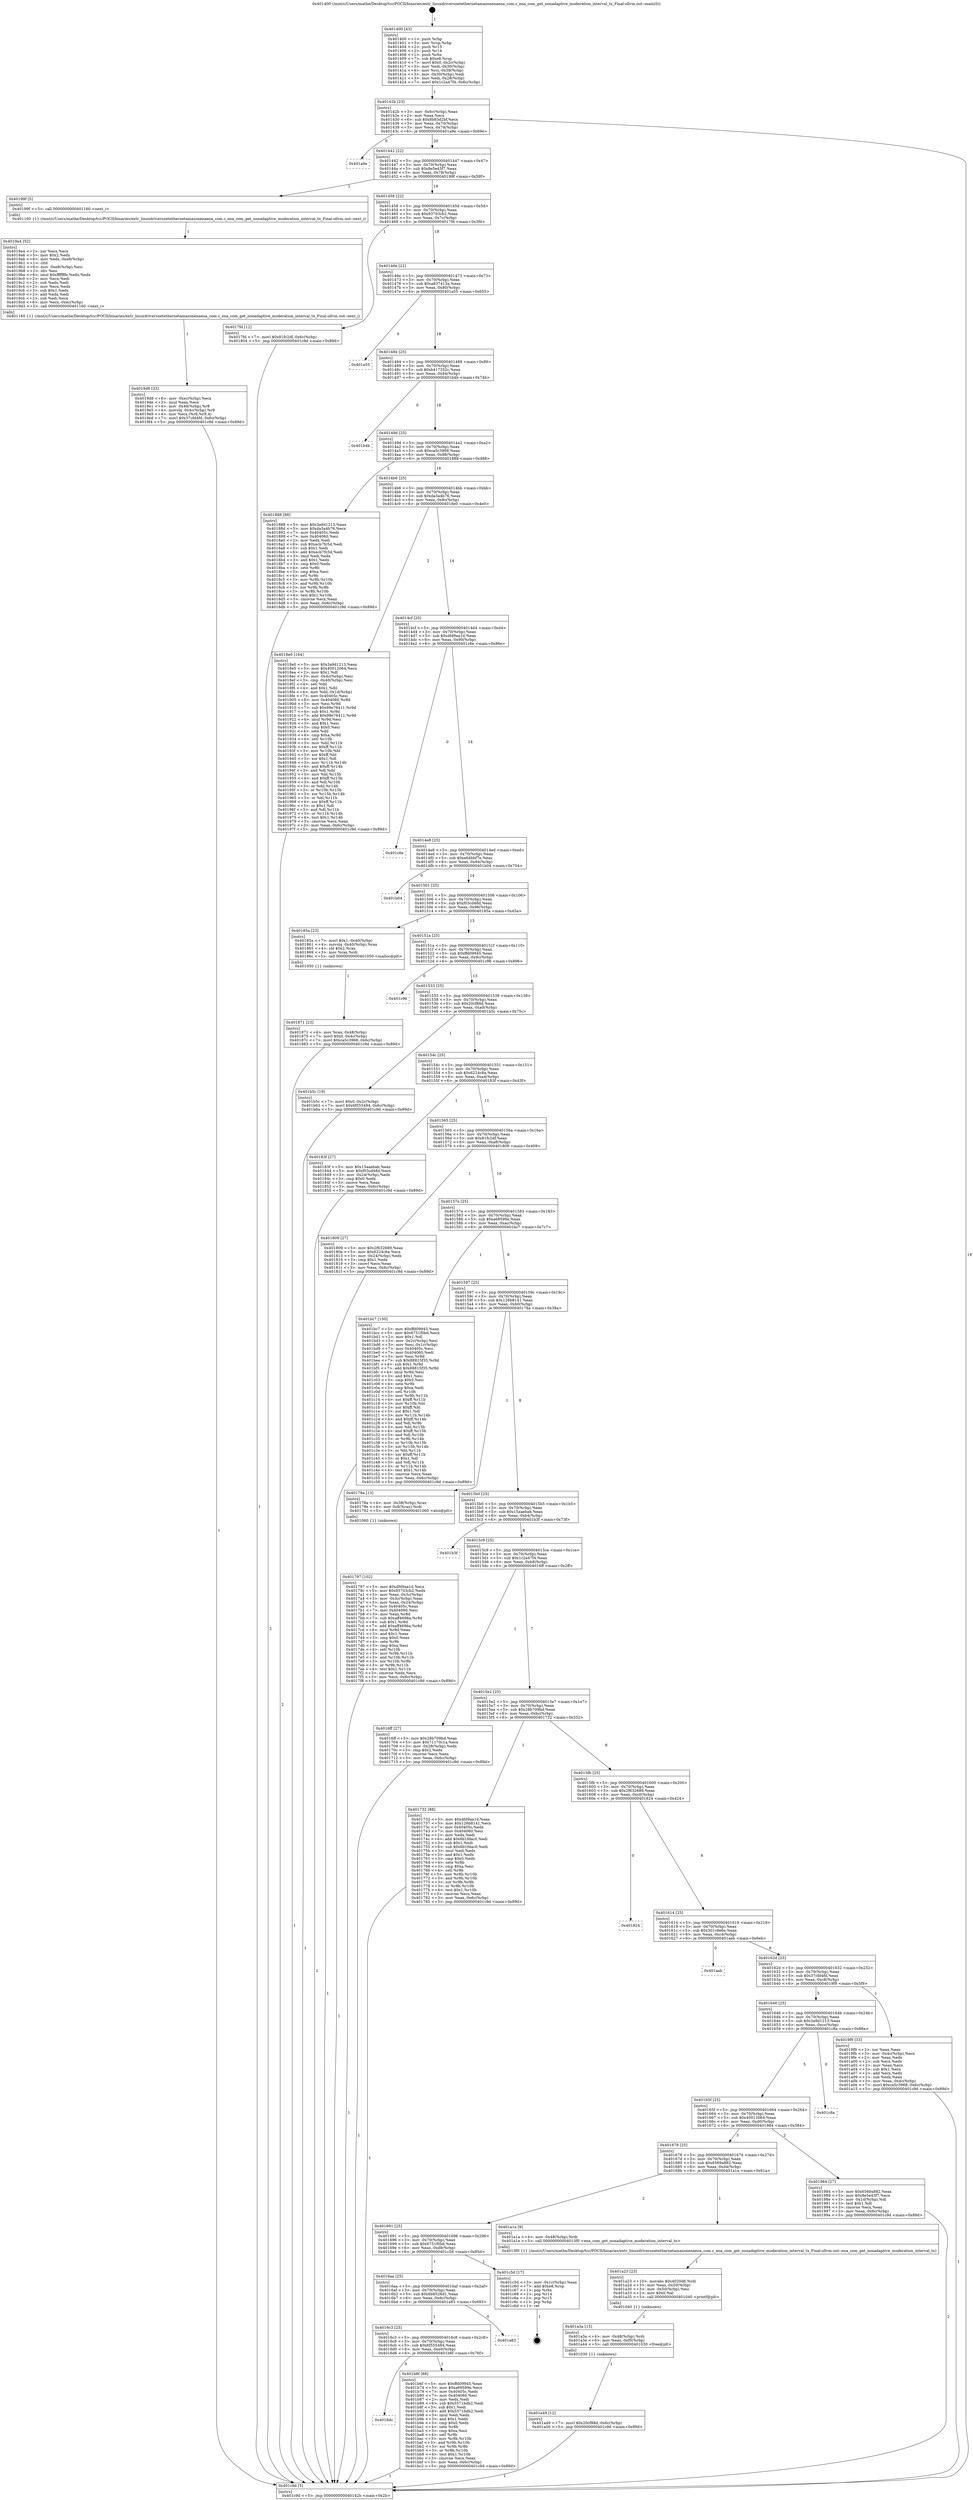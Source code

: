 digraph "0x401400" {
  label = "0x401400 (/mnt/c/Users/mathe/Desktop/tcc/POCII/binaries/extr_linuxdriversnetethernetamazonenaena_com.c_ena_com_get_nonadaptive_moderation_interval_tx_Final-ollvm.out::main(0))"
  labelloc = "t"
  node[shape=record]

  Entry [label="",width=0.3,height=0.3,shape=circle,fillcolor=black,style=filled]
  "0x40142b" [label="{
     0x40142b [23]\l
     | [instrs]\l
     &nbsp;&nbsp;0x40142b \<+3\>: mov -0x6c(%rbp),%eax\l
     &nbsp;&nbsp;0x40142e \<+2\>: mov %eax,%ecx\l
     &nbsp;&nbsp;0x401430 \<+6\>: sub $0x8b83d2bf,%ecx\l
     &nbsp;&nbsp;0x401436 \<+3\>: mov %eax,-0x70(%rbp)\l
     &nbsp;&nbsp;0x401439 \<+3\>: mov %ecx,-0x74(%rbp)\l
     &nbsp;&nbsp;0x40143c \<+6\>: je 0000000000401a9e \<main+0x69e\>\l
  }"]
  "0x401a9e" [label="{
     0x401a9e\l
  }", style=dashed]
  "0x401442" [label="{
     0x401442 [22]\l
     | [instrs]\l
     &nbsp;&nbsp;0x401442 \<+5\>: jmp 0000000000401447 \<main+0x47\>\l
     &nbsp;&nbsp;0x401447 \<+3\>: mov -0x70(%rbp),%eax\l
     &nbsp;&nbsp;0x40144a \<+5\>: sub $0x8e5e43f7,%eax\l
     &nbsp;&nbsp;0x40144f \<+3\>: mov %eax,-0x78(%rbp)\l
     &nbsp;&nbsp;0x401452 \<+6\>: je 000000000040199f \<main+0x59f\>\l
  }"]
  Exit [label="",width=0.3,height=0.3,shape=circle,fillcolor=black,style=filled,peripheries=2]
  "0x40199f" [label="{
     0x40199f [5]\l
     | [instrs]\l
     &nbsp;&nbsp;0x40199f \<+5\>: call 0000000000401160 \<next_i\>\l
     | [calls]\l
     &nbsp;&nbsp;0x401160 \{1\} (/mnt/c/Users/mathe/Desktop/tcc/POCII/binaries/extr_linuxdriversnetethernetamazonenaena_com.c_ena_com_get_nonadaptive_moderation_interval_tx_Final-ollvm.out::next_i)\l
  }"]
  "0x401458" [label="{
     0x401458 [22]\l
     | [instrs]\l
     &nbsp;&nbsp;0x401458 \<+5\>: jmp 000000000040145d \<main+0x5d\>\l
     &nbsp;&nbsp;0x40145d \<+3\>: mov -0x70(%rbp),%eax\l
     &nbsp;&nbsp;0x401460 \<+5\>: sub $0x93703cb2,%eax\l
     &nbsp;&nbsp;0x401465 \<+3\>: mov %eax,-0x7c(%rbp)\l
     &nbsp;&nbsp;0x401468 \<+6\>: je 00000000004017fd \<main+0x3fd\>\l
  }"]
  "0x4016dc" [label="{
     0x4016dc\l
  }", style=dashed]
  "0x4017fd" [label="{
     0x4017fd [12]\l
     | [instrs]\l
     &nbsp;&nbsp;0x4017fd \<+7\>: movl $0x81fc2df,-0x6c(%rbp)\l
     &nbsp;&nbsp;0x401804 \<+5\>: jmp 0000000000401c9d \<main+0x89d\>\l
  }"]
  "0x40146e" [label="{
     0x40146e [22]\l
     | [instrs]\l
     &nbsp;&nbsp;0x40146e \<+5\>: jmp 0000000000401473 \<main+0x73\>\l
     &nbsp;&nbsp;0x401473 \<+3\>: mov -0x70(%rbp),%eax\l
     &nbsp;&nbsp;0x401476 \<+5\>: sub $0xa837413a,%eax\l
     &nbsp;&nbsp;0x40147b \<+3\>: mov %eax,-0x80(%rbp)\l
     &nbsp;&nbsp;0x40147e \<+6\>: je 0000000000401a55 \<main+0x655\>\l
  }"]
  "0x401b6f" [label="{
     0x401b6f [88]\l
     | [instrs]\l
     &nbsp;&nbsp;0x401b6f \<+5\>: mov $0xffd09945,%eax\l
     &nbsp;&nbsp;0x401b74 \<+5\>: mov $0xa69599e,%ecx\l
     &nbsp;&nbsp;0x401b79 \<+7\>: mov 0x40405c,%edx\l
     &nbsp;&nbsp;0x401b80 \<+7\>: mov 0x404060,%esi\l
     &nbsp;&nbsp;0x401b87 \<+2\>: mov %edx,%edi\l
     &nbsp;&nbsp;0x401b89 \<+6\>: sub $0x5571bdb2,%edi\l
     &nbsp;&nbsp;0x401b8f \<+3\>: sub $0x1,%edi\l
     &nbsp;&nbsp;0x401b92 \<+6\>: add $0x5571bdb2,%edi\l
     &nbsp;&nbsp;0x401b98 \<+3\>: imul %edi,%edx\l
     &nbsp;&nbsp;0x401b9b \<+3\>: and $0x1,%edx\l
     &nbsp;&nbsp;0x401b9e \<+3\>: cmp $0x0,%edx\l
     &nbsp;&nbsp;0x401ba1 \<+4\>: sete %r8b\l
     &nbsp;&nbsp;0x401ba5 \<+3\>: cmp $0xa,%esi\l
     &nbsp;&nbsp;0x401ba8 \<+4\>: setl %r9b\l
     &nbsp;&nbsp;0x401bac \<+3\>: mov %r8b,%r10b\l
     &nbsp;&nbsp;0x401baf \<+3\>: and %r9b,%r10b\l
     &nbsp;&nbsp;0x401bb2 \<+3\>: xor %r9b,%r8b\l
     &nbsp;&nbsp;0x401bb5 \<+3\>: or %r8b,%r10b\l
     &nbsp;&nbsp;0x401bb8 \<+4\>: test $0x1,%r10b\l
     &nbsp;&nbsp;0x401bbc \<+3\>: cmovne %ecx,%eax\l
     &nbsp;&nbsp;0x401bbf \<+3\>: mov %eax,-0x6c(%rbp)\l
     &nbsp;&nbsp;0x401bc2 \<+5\>: jmp 0000000000401c9d \<main+0x89d\>\l
  }"]
  "0x401a55" [label="{
     0x401a55\l
  }", style=dashed]
  "0x401484" [label="{
     0x401484 [25]\l
     | [instrs]\l
     &nbsp;&nbsp;0x401484 \<+5\>: jmp 0000000000401489 \<main+0x89\>\l
     &nbsp;&nbsp;0x401489 \<+3\>: mov -0x70(%rbp),%eax\l
     &nbsp;&nbsp;0x40148c \<+5\>: sub $0xb417352c,%eax\l
     &nbsp;&nbsp;0x401491 \<+6\>: mov %eax,-0x84(%rbp)\l
     &nbsp;&nbsp;0x401497 \<+6\>: je 0000000000401b4b \<main+0x74b\>\l
  }"]
  "0x4016c3" [label="{
     0x4016c3 [25]\l
     | [instrs]\l
     &nbsp;&nbsp;0x4016c3 \<+5\>: jmp 00000000004016c8 \<main+0x2c8\>\l
     &nbsp;&nbsp;0x4016c8 \<+3\>: mov -0x70(%rbp),%eax\l
     &nbsp;&nbsp;0x4016cb \<+5\>: sub $0x6f555484,%eax\l
     &nbsp;&nbsp;0x4016d0 \<+6\>: mov %eax,-0xe0(%rbp)\l
     &nbsp;&nbsp;0x4016d6 \<+6\>: je 0000000000401b6f \<main+0x76f\>\l
  }"]
  "0x401b4b" [label="{
     0x401b4b\l
  }", style=dashed]
  "0x40149d" [label="{
     0x40149d [25]\l
     | [instrs]\l
     &nbsp;&nbsp;0x40149d \<+5\>: jmp 00000000004014a2 \<main+0xa2\>\l
     &nbsp;&nbsp;0x4014a2 \<+3\>: mov -0x70(%rbp),%eax\l
     &nbsp;&nbsp;0x4014a5 \<+5\>: sub $0xca5c3968,%eax\l
     &nbsp;&nbsp;0x4014aa \<+6\>: mov %eax,-0x88(%rbp)\l
     &nbsp;&nbsp;0x4014b0 \<+6\>: je 0000000000401888 \<main+0x488\>\l
  }"]
  "0x401a83" [label="{
     0x401a83\l
  }", style=dashed]
  "0x401888" [label="{
     0x401888 [88]\l
     | [instrs]\l
     &nbsp;&nbsp;0x401888 \<+5\>: mov $0x3a9d1213,%eax\l
     &nbsp;&nbsp;0x40188d \<+5\>: mov $0xda3a4b76,%ecx\l
     &nbsp;&nbsp;0x401892 \<+7\>: mov 0x40405c,%edx\l
     &nbsp;&nbsp;0x401899 \<+7\>: mov 0x404060,%esi\l
     &nbsp;&nbsp;0x4018a0 \<+2\>: mov %edx,%edi\l
     &nbsp;&nbsp;0x4018a2 \<+6\>: sub $0xecb7fc5d,%edi\l
     &nbsp;&nbsp;0x4018a8 \<+3\>: sub $0x1,%edi\l
     &nbsp;&nbsp;0x4018ab \<+6\>: add $0xecb7fc5d,%edi\l
     &nbsp;&nbsp;0x4018b1 \<+3\>: imul %edi,%edx\l
     &nbsp;&nbsp;0x4018b4 \<+3\>: and $0x1,%edx\l
     &nbsp;&nbsp;0x4018b7 \<+3\>: cmp $0x0,%edx\l
     &nbsp;&nbsp;0x4018ba \<+4\>: sete %r8b\l
     &nbsp;&nbsp;0x4018be \<+3\>: cmp $0xa,%esi\l
     &nbsp;&nbsp;0x4018c1 \<+4\>: setl %r9b\l
     &nbsp;&nbsp;0x4018c5 \<+3\>: mov %r8b,%r10b\l
     &nbsp;&nbsp;0x4018c8 \<+3\>: and %r9b,%r10b\l
     &nbsp;&nbsp;0x4018cb \<+3\>: xor %r9b,%r8b\l
     &nbsp;&nbsp;0x4018ce \<+3\>: or %r8b,%r10b\l
     &nbsp;&nbsp;0x4018d1 \<+4\>: test $0x1,%r10b\l
     &nbsp;&nbsp;0x4018d5 \<+3\>: cmovne %ecx,%eax\l
     &nbsp;&nbsp;0x4018d8 \<+3\>: mov %eax,-0x6c(%rbp)\l
     &nbsp;&nbsp;0x4018db \<+5\>: jmp 0000000000401c9d \<main+0x89d\>\l
  }"]
  "0x4014b6" [label="{
     0x4014b6 [25]\l
     | [instrs]\l
     &nbsp;&nbsp;0x4014b6 \<+5\>: jmp 00000000004014bb \<main+0xbb\>\l
     &nbsp;&nbsp;0x4014bb \<+3\>: mov -0x70(%rbp),%eax\l
     &nbsp;&nbsp;0x4014be \<+5\>: sub $0xda3a4b76,%eax\l
     &nbsp;&nbsp;0x4014c3 \<+6\>: mov %eax,-0x8c(%rbp)\l
     &nbsp;&nbsp;0x4014c9 \<+6\>: je 00000000004018e0 \<main+0x4e0\>\l
  }"]
  "0x4016aa" [label="{
     0x4016aa [25]\l
     | [instrs]\l
     &nbsp;&nbsp;0x4016aa \<+5\>: jmp 00000000004016af \<main+0x2af\>\l
     &nbsp;&nbsp;0x4016af \<+3\>: mov -0x70(%rbp),%eax\l
     &nbsp;&nbsp;0x4016b2 \<+5\>: sub $0x6b8526d1,%eax\l
     &nbsp;&nbsp;0x4016b7 \<+6\>: mov %eax,-0xdc(%rbp)\l
     &nbsp;&nbsp;0x4016bd \<+6\>: je 0000000000401a83 \<main+0x683\>\l
  }"]
  "0x4018e0" [label="{
     0x4018e0 [164]\l
     | [instrs]\l
     &nbsp;&nbsp;0x4018e0 \<+5\>: mov $0x3a9d1213,%eax\l
     &nbsp;&nbsp;0x4018e5 \<+5\>: mov $0x40012064,%ecx\l
     &nbsp;&nbsp;0x4018ea \<+2\>: mov $0x1,%dl\l
     &nbsp;&nbsp;0x4018ec \<+3\>: mov -0x4c(%rbp),%esi\l
     &nbsp;&nbsp;0x4018ef \<+3\>: cmp -0x40(%rbp),%esi\l
     &nbsp;&nbsp;0x4018f2 \<+4\>: setl %dil\l
     &nbsp;&nbsp;0x4018f6 \<+4\>: and $0x1,%dil\l
     &nbsp;&nbsp;0x4018fa \<+4\>: mov %dil,-0x1d(%rbp)\l
     &nbsp;&nbsp;0x4018fe \<+7\>: mov 0x40405c,%esi\l
     &nbsp;&nbsp;0x401905 \<+8\>: mov 0x404060,%r8d\l
     &nbsp;&nbsp;0x40190d \<+3\>: mov %esi,%r9d\l
     &nbsp;&nbsp;0x401910 \<+7\>: sub $0x99e76411,%r9d\l
     &nbsp;&nbsp;0x401917 \<+4\>: sub $0x1,%r9d\l
     &nbsp;&nbsp;0x40191b \<+7\>: add $0x99e76411,%r9d\l
     &nbsp;&nbsp;0x401922 \<+4\>: imul %r9d,%esi\l
     &nbsp;&nbsp;0x401926 \<+3\>: and $0x1,%esi\l
     &nbsp;&nbsp;0x401929 \<+3\>: cmp $0x0,%esi\l
     &nbsp;&nbsp;0x40192c \<+4\>: sete %dil\l
     &nbsp;&nbsp;0x401930 \<+4\>: cmp $0xa,%r8d\l
     &nbsp;&nbsp;0x401934 \<+4\>: setl %r10b\l
     &nbsp;&nbsp;0x401938 \<+3\>: mov %dil,%r11b\l
     &nbsp;&nbsp;0x40193b \<+4\>: xor $0xff,%r11b\l
     &nbsp;&nbsp;0x40193f \<+3\>: mov %r10b,%bl\l
     &nbsp;&nbsp;0x401942 \<+3\>: xor $0xff,%bl\l
     &nbsp;&nbsp;0x401945 \<+3\>: xor $0x1,%dl\l
     &nbsp;&nbsp;0x401948 \<+3\>: mov %r11b,%r14b\l
     &nbsp;&nbsp;0x40194b \<+4\>: and $0xff,%r14b\l
     &nbsp;&nbsp;0x40194f \<+3\>: and %dl,%dil\l
     &nbsp;&nbsp;0x401952 \<+3\>: mov %bl,%r15b\l
     &nbsp;&nbsp;0x401955 \<+4\>: and $0xff,%r15b\l
     &nbsp;&nbsp;0x401959 \<+3\>: and %dl,%r10b\l
     &nbsp;&nbsp;0x40195c \<+3\>: or %dil,%r14b\l
     &nbsp;&nbsp;0x40195f \<+3\>: or %r10b,%r15b\l
     &nbsp;&nbsp;0x401962 \<+3\>: xor %r15b,%r14b\l
     &nbsp;&nbsp;0x401965 \<+3\>: or %bl,%r11b\l
     &nbsp;&nbsp;0x401968 \<+4\>: xor $0xff,%r11b\l
     &nbsp;&nbsp;0x40196c \<+3\>: or $0x1,%dl\l
     &nbsp;&nbsp;0x40196f \<+3\>: and %dl,%r11b\l
     &nbsp;&nbsp;0x401972 \<+3\>: or %r11b,%r14b\l
     &nbsp;&nbsp;0x401975 \<+4\>: test $0x1,%r14b\l
     &nbsp;&nbsp;0x401979 \<+3\>: cmovne %ecx,%eax\l
     &nbsp;&nbsp;0x40197c \<+3\>: mov %eax,-0x6c(%rbp)\l
     &nbsp;&nbsp;0x40197f \<+5\>: jmp 0000000000401c9d \<main+0x89d\>\l
  }"]
  "0x4014cf" [label="{
     0x4014cf [25]\l
     | [instrs]\l
     &nbsp;&nbsp;0x4014cf \<+5\>: jmp 00000000004014d4 \<main+0xd4\>\l
     &nbsp;&nbsp;0x4014d4 \<+3\>: mov -0x70(%rbp),%eax\l
     &nbsp;&nbsp;0x4014d7 \<+5\>: sub $0xdfd9aa1d,%eax\l
     &nbsp;&nbsp;0x4014dc \<+6\>: mov %eax,-0x90(%rbp)\l
     &nbsp;&nbsp;0x4014e2 \<+6\>: je 0000000000401c6e \<main+0x86e\>\l
  }"]
  "0x401c5d" [label="{
     0x401c5d [17]\l
     | [instrs]\l
     &nbsp;&nbsp;0x401c5d \<+3\>: mov -0x1c(%rbp),%eax\l
     &nbsp;&nbsp;0x401c60 \<+7\>: add $0xe8,%rsp\l
     &nbsp;&nbsp;0x401c67 \<+1\>: pop %rbx\l
     &nbsp;&nbsp;0x401c68 \<+2\>: pop %r14\l
     &nbsp;&nbsp;0x401c6a \<+2\>: pop %r15\l
     &nbsp;&nbsp;0x401c6c \<+1\>: pop %rbp\l
     &nbsp;&nbsp;0x401c6d \<+1\>: ret\l
  }"]
  "0x401c6e" [label="{
     0x401c6e\l
  }", style=dashed]
  "0x4014e8" [label="{
     0x4014e8 [25]\l
     | [instrs]\l
     &nbsp;&nbsp;0x4014e8 \<+5\>: jmp 00000000004014ed \<main+0xed\>\l
     &nbsp;&nbsp;0x4014ed \<+3\>: mov -0x70(%rbp),%eax\l
     &nbsp;&nbsp;0x4014f0 \<+5\>: sub $0xe64bbf7e,%eax\l
     &nbsp;&nbsp;0x4014f5 \<+6\>: mov %eax,-0x94(%rbp)\l
     &nbsp;&nbsp;0x4014fb \<+6\>: je 0000000000401b04 \<main+0x704\>\l
  }"]
  "0x401a49" [label="{
     0x401a49 [12]\l
     | [instrs]\l
     &nbsp;&nbsp;0x401a49 \<+7\>: movl $0x20cf88d,-0x6c(%rbp)\l
     &nbsp;&nbsp;0x401a50 \<+5\>: jmp 0000000000401c9d \<main+0x89d\>\l
  }"]
  "0x401b04" [label="{
     0x401b04\l
  }", style=dashed]
  "0x401501" [label="{
     0x401501 [25]\l
     | [instrs]\l
     &nbsp;&nbsp;0x401501 \<+5\>: jmp 0000000000401506 \<main+0x106\>\l
     &nbsp;&nbsp;0x401506 \<+3\>: mov -0x70(%rbp),%eax\l
     &nbsp;&nbsp;0x401509 \<+5\>: sub $0xf03cd48d,%eax\l
     &nbsp;&nbsp;0x40150e \<+6\>: mov %eax,-0x98(%rbp)\l
     &nbsp;&nbsp;0x401514 \<+6\>: je 000000000040185a \<main+0x45a\>\l
  }"]
  "0x401a3a" [label="{
     0x401a3a [15]\l
     | [instrs]\l
     &nbsp;&nbsp;0x401a3a \<+4\>: mov -0x48(%rbp),%rdi\l
     &nbsp;&nbsp;0x401a3e \<+6\>: mov %eax,-0xf0(%rbp)\l
     &nbsp;&nbsp;0x401a44 \<+5\>: call 0000000000401030 \<free@plt\>\l
     | [calls]\l
     &nbsp;&nbsp;0x401030 \{1\} (unknown)\l
  }"]
  "0x40185a" [label="{
     0x40185a [23]\l
     | [instrs]\l
     &nbsp;&nbsp;0x40185a \<+7\>: movl $0x1,-0x40(%rbp)\l
     &nbsp;&nbsp;0x401861 \<+4\>: movslq -0x40(%rbp),%rax\l
     &nbsp;&nbsp;0x401865 \<+4\>: shl $0x2,%rax\l
     &nbsp;&nbsp;0x401869 \<+3\>: mov %rax,%rdi\l
     &nbsp;&nbsp;0x40186c \<+5\>: call 0000000000401050 \<malloc@plt\>\l
     | [calls]\l
     &nbsp;&nbsp;0x401050 \{1\} (unknown)\l
  }"]
  "0x40151a" [label="{
     0x40151a [25]\l
     | [instrs]\l
     &nbsp;&nbsp;0x40151a \<+5\>: jmp 000000000040151f \<main+0x11f\>\l
     &nbsp;&nbsp;0x40151f \<+3\>: mov -0x70(%rbp),%eax\l
     &nbsp;&nbsp;0x401522 \<+5\>: sub $0xffd09945,%eax\l
     &nbsp;&nbsp;0x401527 \<+6\>: mov %eax,-0x9c(%rbp)\l
     &nbsp;&nbsp;0x40152d \<+6\>: je 0000000000401c96 \<main+0x896\>\l
  }"]
  "0x401a23" [label="{
     0x401a23 [23]\l
     | [instrs]\l
     &nbsp;&nbsp;0x401a23 \<+10\>: movabs $0x4020d6,%rdi\l
     &nbsp;&nbsp;0x401a2d \<+3\>: mov %eax,-0x50(%rbp)\l
     &nbsp;&nbsp;0x401a30 \<+3\>: mov -0x50(%rbp),%esi\l
     &nbsp;&nbsp;0x401a33 \<+2\>: mov $0x0,%al\l
     &nbsp;&nbsp;0x401a35 \<+5\>: call 0000000000401040 \<printf@plt\>\l
     | [calls]\l
     &nbsp;&nbsp;0x401040 \{1\} (unknown)\l
  }"]
  "0x401c96" [label="{
     0x401c96\l
  }", style=dashed]
  "0x401533" [label="{
     0x401533 [25]\l
     | [instrs]\l
     &nbsp;&nbsp;0x401533 \<+5\>: jmp 0000000000401538 \<main+0x138\>\l
     &nbsp;&nbsp;0x401538 \<+3\>: mov -0x70(%rbp),%eax\l
     &nbsp;&nbsp;0x40153b \<+5\>: sub $0x20cf88d,%eax\l
     &nbsp;&nbsp;0x401540 \<+6\>: mov %eax,-0xa0(%rbp)\l
     &nbsp;&nbsp;0x401546 \<+6\>: je 0000000000401b5c \<main+0x75c\>\l
  }"]
  "0x401691" [label="{
     0x401691 [25]\l
     | [instrs]\l
     &nbsp;&nbsp;0x401691 \<+5\>: jmp 0000000000401696 \<main+0x296\>\l
     &nbsp;&nbsp;0x401696 \<+3\>: mov -0x70(%rbp),%eax\l
     &nbsp;&nbsp;0x401699 \<+5\>: sub $0x6751f0bd,%eax\l
     &nbsp;&nbsp;0x40169e \<+6\>: mov %eax,-0xd8(%rbp)\l
     &nbsp;&nbsp;0x4016a4 \<+6\>: je 0000000000401c5d \<main+0x85d\>\l
  }"]
  "0x401b5c" [label="{
     0x401b5c [19]\l
     | [instrs]\l
     &nbsp;&nbsp;0x401b5c \<+7\>: movl $0x0,-0x2c(%rbp)\l
     &nbsp;&nbsp;0x401b63 \<+7\>: movl $0x6f555484,-0x6c(%rbp)\l
     &nbsp;&nbsp;0x401b6a \<+5\>: jmp 0000000000401c9d \<main+0x89d\>\l
  }"]
  "0x40154c" [label="{
     0x40154c [25]\l
     | [instrs]\l
     &nbsp;&nbsp;0x40154c \<+5\>: jmp 0000000000401551 \<main+0x151\>\l
     &nbsp;&nbsp;0x401551 \<+3\>: mov -0x70(%rbp),%eax\l
     &nbsp;&nbsp;0x401554 \<+5\>: sub $0x6224c8a,%eax\l
     &nbsp;&nbsp;0x401559 \<+6\>: mov %eax,-0xa4(%rbp)\l
     &nbsp;&nbsp;0x40155f \<+6\>: je 000000000040183f \<main+0x43f\>\l
  }"]
  "0x401a1a" [label="{
     0x401a1a [9]\l
     | [instrs]\l
     &nbsp;&nbsp;0x401a1a \<+4\>: mov -0x48(%rbp),%rdi\l
     &nbsp;&nbsp;0x401a1e \<+5\>: call 00000000004013f0 \<ena_com_get_nonadaptive_moderation_interval_tx\>\l
     | [calls]\l
     &nbsp;&nbsp;0x4013f0 \{1\} (/mnt/c/Users/mathe/Desktop/tcc/POCII/binaries/extr_linuxdriversnetethernetamazonenaena_com.c_ena_com_get_nonadaptive_moderation_interval_tx_Final-ollvm.out::ena_com_get_nonadaptive_moderation_interval_tx)\l
  }"]
  "0x40183f" [label="{
     0x40183f [27]\l
     | [instrs]\l
     &nbsp;&nbsp;0x40183f \<+5\>: mov $0x15aaebab,%eax\l
     &nbsp;&nbsp;0x401844 \<+5\>: mov $0xf03cd48d,%ecx\l
     &nbsp;&nbsp;0x401849 \<+3\>: mov -0x24(%rbp),%edx\l
     &nbsp;&nbsp;0x40184c \<+3\>: cmp $0x0,%edx\l
     &nbsp;&nbsp;0x40184f \<+3\>: cmove %ecx,%eax\l
     &nbsp;&nbsp;0x401852 \<+3\>: mov %eax,-0x6c(%rbp)\l
     &nbsp;&nbsp;0x401855 \<+5\>: jmp 0000000000401c9d \<main+0x89d\>\l
  }"]
  "0x401565" [label="{
     0x401565 [25]\l
     | [instrs]\l
     &nbsp;&nbsp;0x401565 \<+5\>: jmp 000000000040156a \<main+0x16a\>\l
     &nbsp;&nbsp;0x40156a \<+3\>: mov -0x70(%rbp),%eax\l
     &nbsp;&nbsp;0x40156d \<+5\>: sub $0x81fc2df,%eax\l
     &nbsp;&nbsp;0x401572 \<+6\>: mov %eax,-0xa8(%rbp)\l
     &nbsp;&nbsp;0x401578 \<+6\>: je 0000000000401809 \<main+0x409\>\l
  }"]
  "0x4019d8" [label="{
     0x4019d8 [33]\l
     | [instrs]\l
     &nbsp;&nbsp;0x4019d8 \<+6\>: mov -0xec(%rbp),%ecx\l
     &nbsp;&nbsp;0x4019de \<+3\>: imul %eax,%ecx\l
     &nbsp;&nbsp;0x4019e1 \<+4\>: mov -0x48(%rbp),%r8\l
     &nbsp;&nbsp;0x4019e5 \<+4\>: movslq -0x4c(%rbp),%r9\l
     &nbsp;&nbsp;0x4019e9 \<+4\>: mov %ecx,(%r8,%r9,4)\l
     &nbsp;&nbsp;0x4019ed \<+7\>: movl $0x37cfd4fd,-0x6c(%rbp)\l
     &nbsp;&nbsp;0x4019f4 \<+5\>: jmp 0000000000401c9d \<main+0x89d\>\l
  }"]
  "0x401809" [label="{
     0x401809 [27]\l
     | [instrs]\l
     &nbsp;&nbsp;0x401809 \<+5\>: mov $0x2f632689,%eax\l
     &nbsp;&nbsp;0x40180e \<+5\>: mov $0x6224c8a,%ecx\l
     &nbsp;&nbsp;0x401813 \<+3\>: mov -0x24(%rbp),%edx\l
     &nbsp;&nbsp;0x401816 \<+3\>: cmp $0x1,%edx\l
     &nbsp;&nbsp;0x401819 \<+3\>: cmovl %ecx,%eax\l
     &nbsp;&nbsp;0x40181c \<+3\>: mov %eax,-0x6c(%rbp)\l
     &nbsp;&nbsp;0x40181f \<+5\>: jmp 0000000000401c9d \<main+0x89d\>\l
  }"]
  "0x40157e" [label="{
     0x40157e [25]\l
     | [instrs]\l
     &nbsp;&nbsp;0x40157e \<+5\>: jmp 0000000000401583 \<main+0x183\>\l
     &nbsp;&nbsp;0x401583 \<+3\>: mov -0x70(%rbp),%eax\l
     &nbsp;&nbsp;0x401586 \<+5\>: sub $0xa69599e,%eax\l
     &nbsp;&nbsp;0x40158b \<+6\>: mov %eax,-0xac(%rbp)\l
     &nbsp;&nbsp;0x401591 \<+6\>: je 0000000000401bc7 \<main+0x7c7\>\l
  }"]
  "0x4019a4" [label="{
     0x4019a4 [52]\l
     | [instrs]\l
     &nbsp;&nbsp;0x4019a4 \<+2\>: xor %ecx,%ecx\l
     &nbsp;&nbsp;0x4019a6 \<+5\>: mov $0x2,%edx\l
     &nbsp;&nbsp;0x4019ab \<+6\>: mov %edx,-0xe8(%rbp)\l
     &nbsp;&nbsp;0x4019b1 \<+1\>: cltd\l
     &nbsp;&nbsp;0x4019b2 \<+6\>: mov -0xe8(%rbp),%esi\l
     &nbsp;&nbsp;0x4019b8 \<+2\>: idiv %esi\l
     &nbsp;&nbsp;0x4019ba \<+6\>: imul $0xfffffffe,%edx,%edx\l
     &nbsp;&nbsp;0x4019c0 \<+2\>: mov %ecx,%edi\l
     &nbsp;&nbsp;0x4019c2 \<+2\>: sub %edx,%edi\l
     &nbsp;&nbsp;0x4019c4 \<+2\>: mov %ecx,%edx\l
     &nbsp;&nbsp;0x4019c6 \<+3\>: sub $0x1,%edx\l
     &nbsp;&nbsp;0x4019c9 \<+2\>: add %edx,%edi\l
     &nbsp;&nbsp;0x4019cb \<+2\>: sub %edi,%ecx\l
     &nbsp;&nbsp;0x4019cd \<+6\>: mov %ecx,-0xec(%rbp)\l
     &nbsp;&nbsp;0x4019d3 \<+5\>: call 0000000000401160 \<next_i\>\l
     | [calls]\l
     &nbsp;&nbsp;0x401160 \{1\} (/mnt/c/Users/mathe/Desktop/tcc/POCII/binaries/extr_linuxdriversnetethernetamazonenaena_com.c_ena_com_get_nonadaptive_moderation_interval_tx_Final-ollvm.out::next_i)\l
  }"]
  "0x401bc7" [label="{
     0x401bc7 [150]\l
     | [instrs]\l
     &nbsp;&nbsp;0x401bc7 \<+5\>: mov $0xffd09945,%eax\l
     &nbsp;&nbsp;0x401bcc \<+5\>: mov $0x6751f0bd,%ecx\l
     &nbsp;&nbsp;0x401bd1 \<+2\>: mov $0x1,%dl\l
     &nbsp;&nbsp;0x401bd3 \<+3\>: mov -0x2c(%rbp),%esi\l
     &nbsp;&nbsp;0x401bd6 \<+3\>: mov %esi,-0x1c(%rbp)\l
     &nbsp;&nbsp;0x401bd9 \<+7\>: mov 0x40405c,%esi\l
     &nbsp;&nbsp;0x401be0 \<+7\>: mov 0x404060,%edi\l
     &nbsp;&nbsp;0x401be7 \<+3\>: mov %esi,%r8d\l
     &nbsp;&nbsp;0x401bea \<+7\>: sub $0x88815f35,%r8d\l
     &nbsp;&nbsp;0x401bf1 \<+4\>: sub $0x1,%r8d\l
     &nbsp;&nbsp;0x401bf5 \<+7\>: add $0x88815f35,%r8d\l
     &nbsp;&nbsp;0x401bfc \<+4\>: imul %r8d,%esi\l
     &nbsp;&nbsp;0x401c00 \<+3\>: and $0x1,%esi\l
     &nbsp;&nbsp;0x401c03 \<+3\>: cmp $0x0,%esi\l
     &nbsp;&nbsp;0x401c06 \<+4\>: sete %r9b\l
     &nbsp;&nbsp;0x401c0a \<+3\>: cmp $0xa,%edi\l
     &nbsp;&nbsp;0x401c0d \<+4\>: setl %r10b\l
     &nbsp;&nbsp;0x401c11 \<+3\>: mov %r9b,%r11b\l
     &nbsp;&nbsp;0x401c14 \<+4\>: xor $0xff,%r11b\l
     &nbsp;&nbsp;0x401c18 \<+3\>: mov %r10b,%bl\l
     &nbsp;&nbsp;0x401c1b \<+3\>: xor $0xff,%bl\l
     &nbsp;&nbsp;0x401c1e \<+3\>: xor $0x1,%dl\l
     &nbsp;&nbsp;0x401c21 \<+3\>: mov %r11b,%r14b\l
     &nbsp;&nbsp;0x401c24 \<+4\>: and $0xff,%r14b\l
     &nbsp;&nbsp;0x401c28 \<+3\>: and %dl,%r9b\l
     &nbsp;&nbsp;0x401c2b \<+3\>: mov %bl,%r15b\l
     &nbsp;&nbsp;0x401c2e \<+4\>: and $0xff,%r15b\l
     &nbsp;&nbsp;0x401c32 \<+3\>: and %dl,%r10b\l
     &nbsp;&nbsp;0x401c35 \<+3\>: or %r9b,%r14b\l
     &nbsp;&nbsp;0x401c38 \<+3\>: or %r10b,%r15b\l
     &nbsp;&nbsp;0x401c3b \<+3\>: xor %r15b,%r14b\l
     &nbsp;&nbsp;0x401c3e \<+3\>: or %bl,%r11b\l
     &nbsp;&nbsp;0x401c41 \<+4\>: xor $0xff,%r11b\l
     &nbsp;&nbsp;0x401c45 \<+3\>: or $0x1,%dl\l
     &nbsp;&nbsp;0x401c48 \<+3\>: and %dl,%r11b\l
     &nbsp;&nbsp;0x401c4b \<+3\>: or %r11b,%r14b\l
     &nbsp;&nbsp;0x401c4e \<+4\>: test $0x1,%r14b\l
     &nbsp;&nbsp;0x401c52 \<+3\>: cmovne %ecx,%eax\l
     &nbsp;&nbsp;0x401c55 \<+3\>: mov %eax,-0x6c(%rbp)\l
     &nbsp;&nbsp;0x401c58 \<+5\>: jmp 0000000000401c9d \<main+0x89d\>\l
  }"]
  "0x401597" [label="{
     0x401597 [25]\l
     | [instrs]\l
     &nbsp;&nbsp;0x401597 \<+5\>: jmp 000000000040159c \<main+0x19c\>\l
     &nbsp;&nbsp;0x40159c \<+3\>: mov -0x70(%rbp),%eax\l
     &nbsp;&nbsp;0x40159f \<+5\>: sub $0x126b8141,%eax\l
     &nbsp;&nbsp;0x4015a4 \<+6\>: mov %eax,-0xb0(%rbp)\l
     &nbsp;&nbsp;0x4015aa \<+6\>: je 000000000040178a \<main+0x38a\>\l
  }"]
  "0x401678" [label="{
     0x401678 [25]\l
     | [instrs]\l
     &nbsp;&nbsp;0x401678 \<+5\>: jmp 000000000040167d \<main+0x27d\>\l
     &nbsp;&nbsp;0x40167d \<+3\>: mov -0x70(%rbp),%eax\l
     &nbsp;&nbsp;0x401680 \<+5\>: sub $0x6569a882,%eax\l
     &nbsp;&nbsp;0x401685 \<+6\>: mov %eax,-0xd4(%rbp)\l
     &nbsp;&nbsp;0x40168b \<+6\>: je 0000000000401a1a \<main+0x61a\>\l
  }"]
  "0x40178a" [label="{
     0x40178a [13]\l
     | [instrs]\l
     &nbsp;&nbsp;0x40178a \<+4\>: mov -0x38(%rbp),%rax\l
     &nbsp;&nbsp;0x40178e \<+4\>: mov 0x8(%rax),%rdi\l
     &nbsp;&nbsp;0x401792 \<+5\>: call 0000000000401060 \<atoi@plt\>\l
     | [calls]\l
     &nbsp;&nbsp;0x401060 \{1\} (unknown)\l
  }"]
  "0x4015b0" [label="{
     0x4015b0 [25]\l
     | [instrs]\l
     &nbsp;&nbsp;0x4015b0 \<+5\>: jmp 00000000004015b5 \<main+0x1b5\>\l
     &nbsp;&nbsp;0x4015b5 \<+3\>: mov -0x70(%rbp),%eax\l
     &nbsp;&nbsp;0x4015b8 \<+5\>: sub $0x15aaebab,%eax\l
     &nbsp;&nbsp;0x4015bd \<+6\>: mov %eax,-0xb4(%rbp)\l
     &nbsp;&nbsp;0x4015c3 \<+6\>: je 0000000000401b3f \<main+0x73f\>\l
  }"]
  "0x401984" [label="{
     0x401984 [27]\l
     | [instrs]\l
     &nbsp;&nbsp;0x401984 \<+5\>: mov $0x6569a882,%eax\l
     &nbsp;&nbsp;0x401989 \<+5\>: mov $0x8e5e43f7,%ecx\l
     &nbsp;&nbsp;0x40198e \<+3\>: mov -0x1d(%rbp),%dl\l
     &nbsp;&nbsp;0x401991 \<+3\>: test $0x1,%dl\l
     &nbsp;&nbsp;0x401994 \<+3\>: cmovne %ecx,%eax\l
     &nbsp;&nbsp;0x401997 \<+3\>: mov %eax,-0x6c(%rbp)\l
     &nbsp;&nbsp;0x40199a \<+5\>: jmp 0000000000401c9d \<main+0x89d\>\l
  }"]
  "0x401b3f" [label="{
     0x401b3f\l
  }", style=dashed]
  "0x4015c9" [label="{
     0x4015c9 [25]\l
     | [instrs]\l
     &nbsp;&nbsp;0x4015c9 \<+5\>: jmp 00000000004015ce \<main+0x1ce\>\l
     &nbsp;&nbsp;0x4015ce \<+3\>: mov -0x70(%rbp),%eax\l
     &nbsp;&nbsp;0x4015d1 \<+5\>: sub $0x1c2a47f4,%eax\l
     &nbsp;&nbsp;0x4015d6 \<+6\>: mov %eax,-0xb8(%rbp)\l
     &nbsp;&nbsp;0x4015dc \<+6\>: je 00000000004016ff \<main+0x2ff\>\l
  }"]
  "0x40165f" [label="{
     0x40165f [25]\l
     | [instrs]\l
     &nbsp;&nbsp;0x40165f \<+5\>: jmp 0000000000401664 \<main+0x264\>\l
     &nbsp;&nbsp;0x401664 \<+3\>: mov -0x70(%rbp),%eax\l
     &nbsp;&nbsp;0x401667 \<+5\>: sub $0x40012064,%eax\l
     &nbsp;&nbsp;0x40166c \<+6\>: mov %eax,-0xd0(%rbp)\l
     &nbsp;&nbsp;0x401672 \<+6\>: je 0000000000401984 \<main+0x584\>\l
  }"]
  "0x4016ff" [label="{
     0x4016ff [27]\l
     | [instrs]\l
     &nbsp;&nbsp;0x4016ff \<+5\>: mov $0x28b709bd,%eax\l
     &nbsp;&nbsp;0x401704 \<+5\>: mov $0x71170c1a,%ecx\l
     &nbsp;&nbsp;0x401709 \<+3\>: mov -0x28(%rbp),%edx\l
     &nbsp;&nbsp;0x40170c \<+3\>: cmp $0x2,%edx\l
     &nbsp;&nbsp;0x40170f \<+3\>: cmovne %ecx,%eax\l
     &nbsp;&nbsp;0x401712 \<+3\>: mov %eax,-0x6c(%rbp)\l
     &nbsp;&nbsp;0x401715 \<+5\>: jmp 0000000000401c9d \<main+0x89d\>\l
  }"]
  "0x4015e2" [label="{
     0x4015e2 [25]\l
     | [instrs]\l
     &nbsp;&nbsp;0x4015e2 \<+5\>: jmp 00000000004015e7 \<main+0x1e7\>\l
     &nbsp;&nbsp;0x4015e7 \<+3\>: mov -0x70(%rbp),%eax\l
     &nbsp;&nbsp;0x4015ea \<+5\>: sub $0x28b709bd,%eax\l
     &nbsp;&nbsp;0x4015ef \<+6\>: mov %eax,-0xbc(%rbp)\l
     &nbsp;&nbsp;0x4015f5 \<+6\>: je 0000000000401732 \<main+0x332\>\l
  }"]
  "0x401c9d" [label="{
     0x401c9d [5]\l
     | [instrs]\l
     &nbsp;&nbsp;0x401c9d \<+5\>: jmp 000000000040142b \<main+0x2b\>\l
  }"]
  "0x401400" [label="{
     0x401400 [43]\l
     | [instrs]\l
     &nbsp;&nbsp;0x401400 \<+1\>: push %rbp\l
     &nbsp;&nbsp;0x401401 \<+3\>: mov %rsp,%rbp\l
     &nbsp;&nbsp;0x401404 \<+2\>: push %r15\l
     &nbsp;&nbsp;0x401406 \<+2\>: push %r14\l
     &nbsp;&nbsp;0x401408 \<+1\>: push %rbx\l
     &nbsp;&nbsp;0x401409 \<+7\>: sub $0xe8,%rsp\l
     &nbsp;&nbsp;0x401410 \<+7\>: movl $0x0,-0x2c(%rbp)\l
     &nbsp;&nbsp;0x401417 \<+3\>: mov %edi,-0x30(%rbp)\l
     &nbsp;&nbsp;0x40141a \<+4\>: mov %rsi,-0x38(%rbp)\l
     &nbsp;&nbsp;0x40141e \<+3\>: mov -0x30(%rbp),%edi\l
     &nbsp;&nbsp;0x401421 \<+3\>: mov %edi,-0x28(%rbp)\l
     &nbsp;&nbsp;0x401424 \<+7\>: movl $0x1c2a47f4,-0x6c(%rbp)\l
  }"]
  "0x401c8a" [label="{
     0x401c8a\l
  }", style=dashed]
  "0x401732" [label="{
     0x401732 [88]\l
     | [instrs]\l
     &nbsp;&nbsp;0x401732 \<+5\>: mov $0xdfd9aa1d,%eax\l
     &nbsp;&nbsp;0x401737 \<+5\>: mov $0x126b8141,%ecx\l
     &nbsp;&nbsp;0x40173c \<+7\>: mov 0x40405c,%edx\l
     &nbsp;&nbsp;0x401743 \<+7\>: mov 0x404060,%esi\l
     &nbsp;&nbsp;0x40174a \<+2\>: mov %edx,%edi\l
     &nbsp;&nbsp;0x40174c \<+6\>: add $0x6b1fdac0,%edi\l
     &nbsp;&nbsp;0x401752 \<+3\>: sub $0x1,%edi\l
     &nbsp;&nbsp;0x401755 \<+6\>: sub $0x6b1fdac0,%edi\l
     &nbsp;&nbsp;0x40175b \<+3\>: imul %edi,%edx\l
     &nbsp;&nbsp;0x40175e \<+3\>: and $0x1,%edx\l
     &nbsp;&nbsp;0x401761 \<+3\>: cmp $0x0,%edx\l
     &nbsp;&nbsp;0x401764 \<+4\>: sete %r8b\l
     &nbsp;&nbsp;0x401768 \<+3\>: cmp $0xa,%esi\l
     &nbsp;&nbsp;0x40176b \<+4\>: setl %r9b\l
     &nbsp;&nbsp;0x40176f \<+3\>: mov %r8b,%r10b\l
     &nbsp;&nbsp;0x401772 \<+3\>: and %r9b,%r10b\l
     &nbsp;&nbsp;0x401775 \<+3\>: xor %r9b,%r8b\l
     &nbsp;&nbsp;0x401778 \<+3\>: or %r8b,%r10b\l
     &nbsp;&nbsp;0x40177b \<+4\>: test $0x1,%r10b\l
     &nbsp;&nbsp;0x40177f \<+3\>: cmovne %ecx,%eax\l
     &nbsp;&nbsp;0x401782 \<+3\>: mov %eax,-0x6c(%rbp)\l
     &nbsp;&nbsp;0x401785 \<+5\>: jmp 0000000000401c9d \<main+0x89d\>\l
  }"]
  "0x4015fb" [label="{
     0x4015fb [25]\l
     | [instrs]\l
     &nbsp;&nbsp;0x4015fb \<+5\>: jmp 0000000000401600 \<main+0x200\>\l
     &nbsp;&nbsp;0x401600 \<+3\>: mov -0x70(%rbp),%eax\l
     &nbsp;&nbsp;0x401603 \<+5\>: sub $0x2f632689,%eax\l
     &nbsp;&nbsp;0x401608 \<+6\>: mov %eax,-0xc0(%rbp)\l
     &nbsp;&nbsp;0x40160e \<+6\>: je 0000000000401824 \<main+0x424\>\l
  }"]
  "0x401797" [label="{
     0x401797 [102]\l
     | [instrs]\l
     &nbsp;&nbsp;0x401797 \<+5\>: mov $0xdfd9aa1d,%ecx\l
     &nbsp;&nbsp;0x40179c \<+5\>: mov $0x93703cb2,%edx\l
     &nbsp;&nbsp;0x4017a1 \<+3\>: mov %eax,-0x3c(%rbp)\l
     &nbsp;&nbsp;0x4017a4 \<+3\>: mov -0x3c(%rbp),%eax\l
     &nbsp;&nbsp;0x4017a7 \<+3\>: mov %eax,-0x24(%rbp)\l
     &nbsp;&nbsp;0x4017aa \<+7\>: mov 0x40405c,%eax\l
     &nbsp;&nbsp;0x4017b1 \<+7\>: mov 0x404060,%esi\l
     &nbsp;&nbsp;0x4017b8 \<+3\>: mov %eax,%r8d\l
     &nbsp;&nbsp;0x4017bb \<+7\>: sub $0xaff4696a,%r8d\l
     &nbsp;&nbsp;0x4017c2 \<+4\>: sub $0x1,%r8d\l
     &nbsp;&nbsp;0x4017c6 \<+7\>: add $0xaff4696a,%r8d\l
     &nbsp;&nbsp;0x4017cd \<+4\>: imul %r8d,%eax\l
     &nbsp;&nbsp;0x4017d1 \<+3\>: and $0x1,%eax\l
     &nbsp;&nbsp;0x4017d4 \<+3\>: cmp $0x0,%eax\l
     &nbsp;&nbsp;0x4017d7 \<+4\>: sete %r9b\l
     &nbsp;&nbsp;0x4017db \<+3\>: cmp $0xa,%esi\l
     &nbsp;&nbsp;0x4017de \<+4\>: setl %r10b\l
     &nbsp;&nbsp;0x4017e2 \<+3\>: mov %r9b,%r11b\l
     &nbsp;&nbsp;0x4017e5 \<+3\>: and %r10b,%r11b\l
     &nbsp;&nbsp;0x4017e8 \<+3\>: xor %r10b,%r9b\l
     &nbsp;&nbsp;0x4017eb \<+3\>: or %r9b,%r11b\l
     &nbsp;&nbsp;0x4017ee \<+4\>: test $0x1,%r11b\l
     &nbsp;&nbsp;0x4017f2 \<+3\>: cmovne %edx,%ecx\l
     &nbsp;&nbsp;0x4017f5 \<+3\>: mov %ecx,-0x6c(%rbp)\l
     &nbsp;&nbsp;0x4017f8 \<+5\>: jmp 0000000000401c9d \<main+0x89d\>\l
  }"]
  "0x401871" [label="{
     0x401871 [23]\l
     | [instrs]\l
     &nbsp;&nbsp;0x401871 \<+4\>: mov %rax,-0x48(%rbp)\l
     &nbsp;&nbsp;0x401875 \<+7\>: movl $0x0,-0x4c(%rbp)\l
     &nbsp;&nbsp;0x40187c \<+7\>: movl $0xca5c3968,-0x6c(%rbp)\l
     &nbsp;&nbsp;0x401883 \<+5\>: jmp 0000000000401c9d \<main+0x89d\>\l
  }"]
  "0x401646" [label="{
     0x401646 [25]\l
     | [instrs]\l
     &nbsp;&nbsp;0x401646 \<+5\>: jmp 000000000040164b \<main+0x24b\>\l
     &nbsp;&nbsp;0x40164b \<+3\>: mov -0x70(%rbp),%eax\l
     &nbsp;&nbsp;0x40164e \<+5\>: sub $0x3a9d1213,%eax\l
     &nbsp;&nbsp;0x401653 \<+6\>: mov %eax,-0xcc(%rbp)\l
     &nbsp;&nbsp;0x401659 \<+6\>: je 0000000000401c8a \<main+0x88a\>\l
  }"]
  "0x401824" [label="{
     0x401824\l
  }", style=dashed]
  "0x401614" [label="{
     0x401614 [25]\l
     | [instrs]\l
     &nbsp;&nbsp;0x401614 \<+5\>: jmp 0000000000401619 \<main+0x219\>\l
     &nbsp;&nbsp;0x401619 \<+3\>: mov -0x70(%rbp),%eax\l
     &nbsp;&nbsp;0x40161c \<+5\>: sub $0x301c9e6e,%eax\l
     &nbsp;&nbsp;0x401621 \<+6\>: mov %eax,-0xc4(%rbp)\l
     &nbsp;&nbsp;0x401627 \<+6\>: je 0000000000401aeb \<main+0x6eb\>\l
  }"]
  "0x4019f9" [label="{
     0x4019f9 [33]\l
     | [instrs]\l
     &nbsp;&nbsp;0x4019f9 \<+2\>: xor %eax,%eax\l
     &nbsp;&nbsp;0x4019fb \<+3\>: mov -0x4c(%rbp),%ecx\l
     &nbsp;&nbsp;0x4019fe \<+2\>: mov %eax,%edx\l
     &nbsp;&nbsp;0x401a00 \<+2\>: sub %ecx,%edx\l
     &nbsp;&nbsp;0x401a02 \<+2\>: mov %eax,%ecx\l
     &nbsp;&nbsp;0x401a04 \<+3\>: sub $0x1,%ecx\l
     &nbsp;&nbsp;0x401a07 \<+2\>: add %ecx,%edx\l
     &nbsp;&nbsp;0x401a09 \<+2\>: sub %edx,%eax\l
     &nbsp;&nbsp;0x401a0b \<+3\>: mov %eax,-0x4c(%rbp)\l
     &nbsp;&nbsp;0x401a0e \<+7\>: movl $0xca5c3968,-0x6c(%rbp)\l
     &nbsp;&nbsp;0x401a15 \<+5\>: jmp 0000000000401c9d \<main+0x89d\>\l
  }"]
  "0x401aeb" [label="{
     0x401aeb\l
  }", style=dashed]
  "0x40162d" [label="{
     0x40162d [25]\l
     | [instrs]\l
     &nbsp;&nbsp;0x40162d \<+5\>: jmp 0000000000401632 \<main+0x232\>\l
     &nbsp;&nbsp;0x401632 \<+3\>: mov -0x70(%rbp),%eax\l
     &nbsp;&nbsp;0x401635 \<+5\>: sub $0x37cfd4fd,%eax\l
     &nbsp;&nbsp;0x40163a \<+6\>: mov %eax,-0xc8(%rbp)\l
     &nbsp;&nbsp;0x401640 \<+6\>: je 00000000004019f9 \<main+0x5f9\>\l
  }"]
  Entry -> "0x401400" [label=" 1"]
  "0x40142b" -> "0x401a9e" [label=" 0"]
  "0x40142b" -> "0x401442" [label=" 20"]
  "0x401c5d" -> Exit [label=" 1"]
  "0x401442" -> "0x40199f" [label=" 1"]
  "0x401442" -> "0x401458" [label=" 19"]
  "0x401bc7" -> "0x401c9d" [label=" 1"]
  "0x401458" -> "0x4017fd" [label=" 1"]
  "0x401458" -> "0x40146e" [label=" 18"]
  "0x401b6f" -> "0x401c9d" [label=" 1"]
  "0x40146e" -> "0x401a55" [label=" 0"]
  "0x40146e" -> "0x401484" [label=" 18"]
  "0x4016c3" -> "0x4016dc" [label=" 0"]
  "0x401484" -> "0x401b4b" [label=" 0"]
  "0x401484" -> "0x40149d" [label=" 18"]
  "0x4016c3" -> "0x401b6f" [label=" 1"]
  "0x40149d" -> "0x401888" [label=" 2"]
  "0x40149d" -> "0x4014b6" [label=" 16"]
  "0x4016aa" -> "0x4016c3" [label=" 1"]
  "0x4014b6" -> "0x4018e0" [label=" 2"]
  "0x4014b6" -> "0x4014cf" [label=" 14"]
  "0x4016aa" -> "0x401a83" [label=" 0"]
  "0x4014cf" -> "0x401c6e" [label=" 0"]
  "0x4014cf" -> "0x4014e8" [label=" 14"]
  "0x401691" -> "0x4016aa" [label=" 1"]
  "0x4014e8" -> "0x401b04" [label=" 0"]
  "0x4014e8" -> "0x401501" [label=" 14"]
  "0x401691" -> "0x401c5d" [label=" 1"]
  "0x401501" -> "0x40185a" [label=" 1"]
  "0x401501" -> "0x40151a" [label=" 13"]
  "0x401b5c" -> "0x401c9d" [label=" 1"]
  "0x40151a" -> "0x401c96" [label=" 0"]
  "0x40151a" -> "0x401533" [label=" 13"]
  "0x401a49" -> "0x401c9d" [label=" 1"]
  "0x401533" -> "0x401b5c" [label=" 1"]
  "0x401533" -> "0x40154c" [label=" 12"]
  "0x401a3a" -> "0x401a49" [label=" 1"]
  "0x40154c" -> "0x40183f" [label=" 1"]
  "0x40154c" -> "0x401565" [label=" 11"]
  "0x401a23" -> "0x401a3a" [label=" 1"]
  "0x401565" -> "0x401809" [label=" 1"]
  "0x401565" -> "0x40157e" [label=" 10"]
  "0x401678" -> "0x401691" [label=" 2"]
  "0x40157e" -> "0x401bc7" [label=" 1"]
  "0x40157e" -> "0x401597" [label=" 9"]
  "0x401678" -> "0x401a1a" [label=" 1"]
  "0x401597" -> "0x40178a" [label=" 1"]
  "0x401597" -> "0x4015b0" [label=" 8"]
  "0x401a1a" -> "0x401a23" [label=" 1"]
  "0x4015b0" -> "0x401b3f" [label=" 0"]
  "0x4015b0" -> "0x4015c9" [label=" 8"]
  "0x4019f9" -> "0x401c9d" [label=" 1"]
  "0x4015c9" -> "0x4016ff" [label=" 1"]
  "0x4015c9" -> "0x4015e2" [label=" 7"]
  "0x4016ff" -> "0x401c9d" [label=" 1"]
  "0x401400" -> "0x40142b" [label=" 1"]
  "0x401c9d" -> "0x40142b" [label=" 19"]
  "0x4019a4" -> "0x4019d8" [label=" 1"]
  "0x4015e2" -> "0x401732" [label=" 1"]
  "0x4015e2" -> "0x4015fb" [label=" 6"]
  "0x401732" -> "0x401c9d" [label=" 1"]
  "0x40178a" -> "0x401797" [label=" 1"]
  "0x401797" -> "0x401c9d" [label=" 1"]
  "0x4017fd" -> "0x401c9d" [label=" 1"]
  "0x401809" -> "0x401c9d" [label=" 1"]
  "0x40183f" -> "0x401c9d" [label=" 1"]
  "0x40185a" -> "0x401871" [label=" 1"]
  "0x401871" -> "0x401c9d" [label=" 1"]
  "0x401888" -> "0x401c9d" [label=" 2"]
  "0x4018e0" -> "0x401c9d" [label=" 2"]
  "0x40199f" -> "0x4019a4" [label=" 1"]
  "0x4015fb" -> "0x401824" [label=" 0"]
  "0x4015fb" -> "0x401614" [label=" 6"]
  "0x40165f" -> "0x401678" [label=" 3"]
  "0x401614" -> "0x401aeb" [label=" 0"]
  "0x401614" -> "0x40162d" [label=" 6"]
  "0x40165f" -> "0x401984" [label=" 2"]
  "0x40162d" -> "0x4019f9" [label=" 1"]
  "0x40162d" -> "0x401646" [label=" 5"]
  "0x401984" -> "0x401c9d" [label=" 2"]
  "0x401646" -> "0x401c8a" [label=" 0"]
  "0x401646" -> "0x40165f" [label=" 5"]
  "0x4019d8" -> "0x401c9d" [label=" 1"]
}
